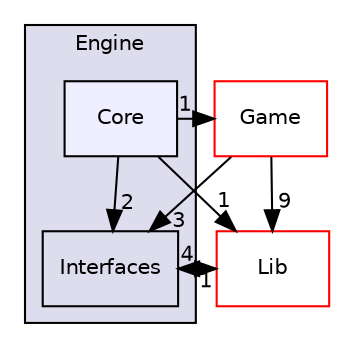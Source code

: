 digraph "Documents/GitHub/B-YEP-400-LYN-4-1-indiestudio-lucas.guichard/Engine/Core" {
  compound=true
  node [ fontsize="10", fontname="Helvetica"];
  edge [ labelfontsize="10", labelfontname="Helvetica"];
  subgraph clusterdir_65b0892c83f613d26dd8ae47df83a316 {
    graph [ bgcolor="#ddddee", pencolor="black", label="Engine" fontname="Helvetica", fontsize="10", URL="dir_65b0892c83f613d26dd8ae47df83a316.html"]
  dir_98a8d6371a222f481691965333327859 [shape=box label="Interfaces" URL="dir_98a8d6371a222f481691965333327859.html"];
  dir_4245b0c6929631f549d478c8f671967e [shape=box, label="Core", style="filled", fillcolor="#eeeeff", pencolor="black", URL="dir_4245b0c6929631f549d478c8f671967e.html"];
  }
  dir_2e114b6c2ea195007f07f47d968e03e9 [shape=box label="Lib" fillcolor="white" style="filled" color="red" URL="dir_2e114b6c2ea195007f07f47d968e03e9.html"];
  dir_d0737b511e4d76754616ba34f4af7dff [shape=box label="Game" fillcolor="white" style="filled" color="red" URL="dir_d0737b511e4d76754616ba34f4af7dff.html"];
  dir_4245b0c6929631f549d478c8f671967e->dir_2e114b6c2ea195007f07f47d968e03e9 [headlabel="1", labeldistance=1.5 headhref="dir_000004_000014.html"];
  dir_4245b0c6929631f549d478c8f671967e->dir_98a8d6371a222f481691965333327859 [headlabel="2", labeldistance=1.5 headhref="dir_000004_000006.html"];
  dir_4245b0c6929631f549d478c8f671967e->dir_d0737b511e4d76754616ba34f4af7dff [headlabel="1", labeldistance=1.5 headhref="dir_000004_000007.html"];
  dir_d0737b511e4d76754616ba34f4af7dff->dir_2e114b6c2ea195007f07f47d968e03e9 [headlabel="9", labeldistance=1.5 headhref="dir_000007_000014.html"];
  dir_d0737b511e4d76754616ba34f4af7dff->dir_98a8d6371a222f481691965333327859 [headlabel="3", labeldistance=1.5 headhref="dir_000007_000006.html"];
  dir_98a8d6371a222f481691965333327859->dir_2e114b6c2ea195007f07f47d968e03e9 [headlabel="4", labeldistance=1.5 headhref="dir_000006_000014.html"];
  dir_2e114b6c2ea195007f07f47d968e03e9->dir_98a8d6371a222f481691965333327859 [headlabel="1", labeldistance=1.5 headhref="dir_000014_000006.html"];
}
